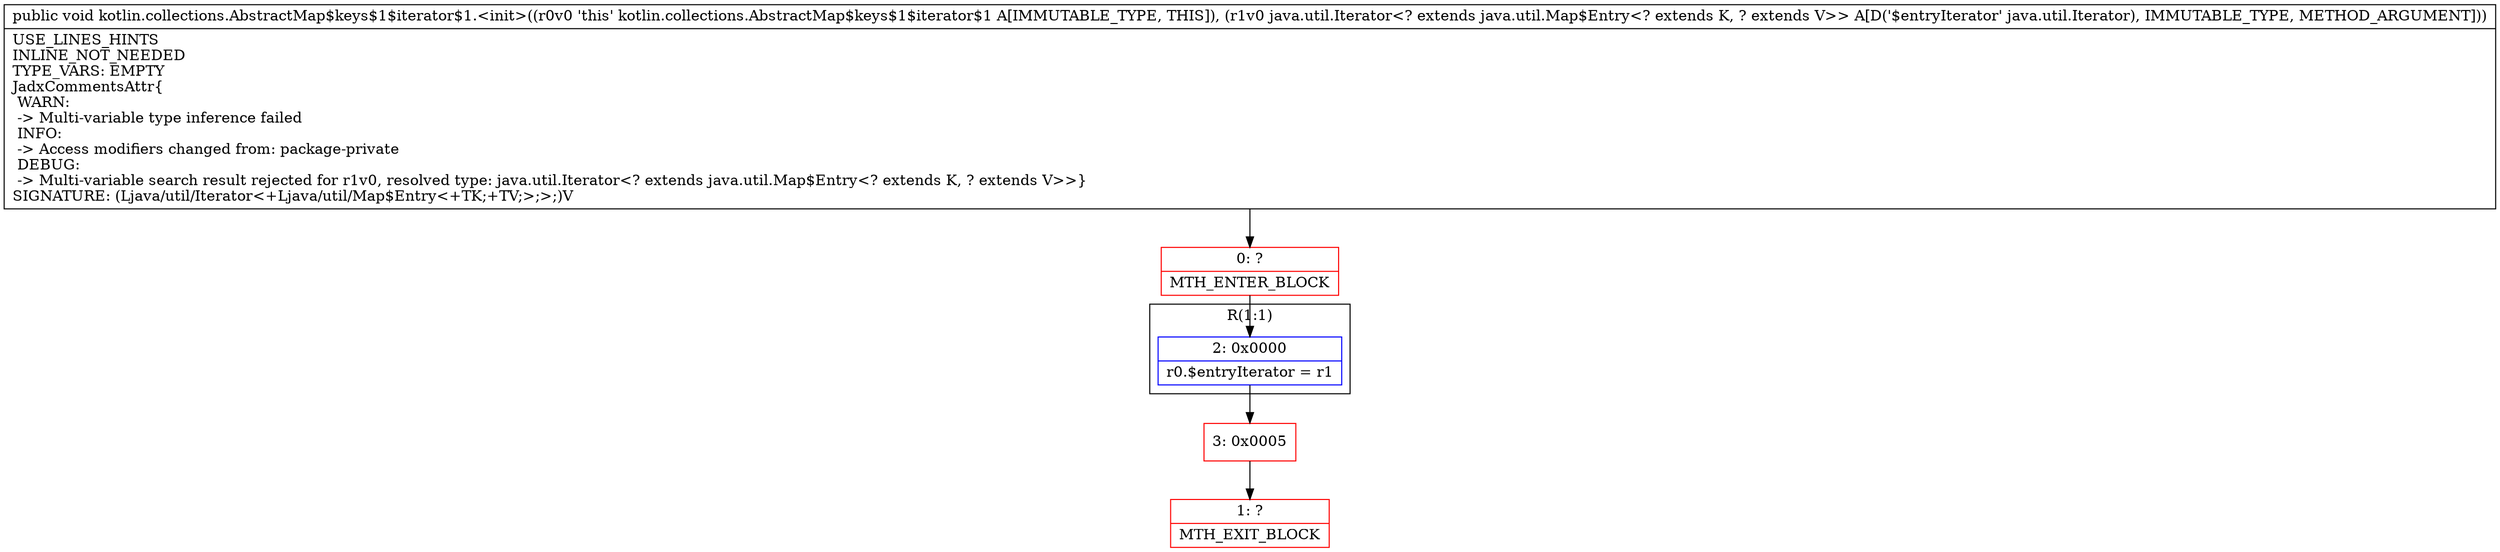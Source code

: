 digraph "CFG forkotlin.collections.AbstractMap$keys$1$iterator$1.\<init\>(Ljava\/util\/Iterator;)V" {
subgraph cluster_Region_811738463 {
label = "R(1:1)";
node [shape=record,color=blue];
Node_2 [shape=record,label="{2\:\ 0x0000|r0.$entryIterator = r1\l}"];
}
Node_0 [shape=record,color=red,label="{0\:\ ?|MTH_ENTER_BLOCK\l}"];
Node_3 [shape=record,color=red,label="{3\:\ 0x0005}"];
Node_1 [shape=record,color=red,label="{1\:\ ?|MTH_EXIT_BLOCK\l}"];
MethodNode[shape=record,label="{public void kotlin.collections.AbstractMap$keys$1$iterator$1.\<init\>((r0v0 'this' kotlin.collections.AbstractMap$keys$1$iterator$1 A[IMMUTABLE_TYPE, THIS]), (r1v0 java.util.Iterator\<? extends java.util.Map$Entry\<? extends K, ? extends V\>\> A[D('$entryIterator' java.util.Iterator), IMMUTABLE_TYPE, METHOD_ARGUMENT]))  | USE_LINES_HINTS\lINLINE_NOT_NEEDED\lTYPE_VARS: EMPTY\lJadxCommentsAttr\{\l WARN: \l \-\> Multi\-variable type inference failed\l INFO: \l \-\> Access modifiers changed from: package\-private\l DEBUG: \l \-\> Multi\-variable search result rejected for r1v0, resolved type: java.util.Iterator\<? extends java.util.Map$Entry\<? extends K, ? extends V\>\>\}\lSIGNATURE: (Ljava\/util\/Iterator\<+Ljava\/util\/Map$Entry\<+TK;+TV;\>;\>;)V\l}"];
MethodNode -> Node_0;Node_2 -> Node_3;
Node_0 -> Node_2;
Node_3 -> Node_1;
}

